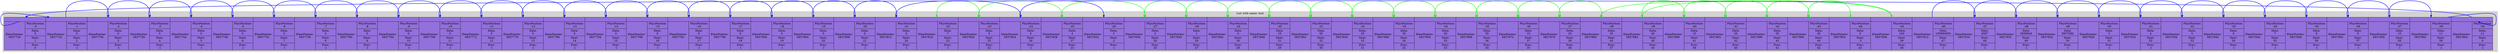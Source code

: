 digraph G{
subgraph clusterlist {
style=filled;
color=lightgrey;
rankdir=LR;
Model [shape=record,style="filled",fillcolor="mediumpurple",label="{{<0>} | {ElemPointer:\n5837728 | {PhysPosition\n:0 | Data:\n0 | Next:\n1 | Prev:\n0}}}| {{<1>} | {ElemPointer:\n5837732 | {PhysPosition\n:1 | Data:\n0 | Next:\n2 | Prev:\n-1}}}| {{<2>} | {ElemPointer:\n5837736 | {PhysPosition\n:2 | Data:\n0 | Next:\n3 | Prev:\n-1}}}| {{<3>} | {ElemPointer:\n5837740 | {PhysPosition\n:3 | Data:\n0 | Next:\n4 | Prev:\n-1}}}| {{<4>} | {ElemPointer:\n5837744 | {PhysPosition\n:4 | Data:\n0 | Next:\n5 | Prev:\n-1}}}| {{<5>} | {ElemPointer:\n5837748 | {PhysPosition\n:5 | Data:\n0 | Next:\n6 | Prev:\n-1}}}| {{<6>} | {ElemPointer:\n5837752 | {PhysPosition\n:6 | Data:\n0 | Next:\n7 | Prev:\n-1}}}| {{<7>} | {ElemPointer:\n5837756 | {PhysPosition\n:7 | Data:\n0 | Next:\n8 | Prev:\n-1}}}| {{<8>} | {ElemPointer:\n5837760 | {PhysPosition\n:8 | Data:\n0 | Next:\n9 | Prev:\n-1}}}| {{<9>} | {ElemPointer:\n5837764 | {PhysPosition\n:9 | Data:\n0 | Next:\n10 | Prev:\n-1}}}| {{<10>} | {ElemPointer:\n5837768 | {PhysPosition\n:10 | Data:\n0 | Next:\n11 | Prev:\n-1}}}| {{<11>} | {ElemPointer:\n5837772 | {PhysPosition\n:11 | Data:\n0 | Next:\n12 | Prev:\n-1}}}| {{<12>} | {ElemPointer:\n5837776 | {PhysPosition\n:12 | Data:\n0 | Next:\n13 | Prev:\n-1}}}| {{<13>} | {ElemPointer:\n5837780 | {PhysPosition\n:13 | Data:\n0 | Next:\n14 | Prev:\n-1}}}| {{<14>} | {ElemPointer:\n5837784 | {PhysPosition\n:14 | Data:\n0 | Next:\n15 | Prev:\n-1}}}| {{<15>} | {ElemPointer:\n5837788 | {PhysPosition\n:15 | Data:\n0 | Next:\n16 | Prev:\n-1}}}| {{<16>} | {ElemPointer:\n5837792 | {PhysPosition\n:16 | Data:\n0 | Next:\n17 | Prev:\n-1}}}| {{<17>} | {ElemPointer:\n5837796 | {PhysPosition\n:17 | Data:\n0 | Next:\n18 | Prev:\n-1}}}| {{<18>} | {ElemPointer:\n5837800 | {PhysPosition\n:18 | Data:\n0 | Next:\n19 | Prev:\n-1}}}| {{<19>} | {ElemPointer:\n5837804 | {PhysPosition\n:19 | Data:\n0 | Next:\n20 | Prev:\n-1}}}| {{<20>} | {ElemPointer:\n5837808 | {PhysPosition\n:20 | Data:\n0 | Next:\n21 | Prev:\n-1}}}| {{<21>} | {ElemPointer:\n5837812 | {PhysPosition\n:21 | Data:\n0 | Next:\n24 | Prev:\n-1}}}| {{<22>} | {ElemPointer:\n5837816 | {PhysPosition\n:22 | Data:\n7 | Next:\n23 | Prev:\n-1}}}| {{<23>} | {ElemPointer:\n5837820 | {PhysPosition\n:23 | Data:\n6 | Next:\n25 | Prev:\n22}}}| {{<24>} | {ElemPointer:\n5837824 | {PhysPosition\n:24 | Data:\n5 | Next:\n26 | Prev:\n-1}}}| {{<25>} | {ElemPointer:\n5837828 | {PhysPosition\n:25 | Data:\n4 | Next:\n27 | Prev:\n23}}}| {{<26>} | {ElemPointer:\n5837832 | {PhysPosition\n:26 | Data:\n3 | Next:\n-2 | Prev:\n-1}}}| {{<27>} | {ElemPointer:\n5837836 | {PhysPosition\n:27 | Data:\n2 | Next:\n28 | Prev:\n25}}}| {{<28>} | {ElemPointer:\n5837840 | {PhysPosition\n:28 | Data:\n1 | Next:\n29 | Prev:\n27}}}| {{<29>} | {ElemPointer:\n5837844 | {PhysPosition\n:29 | Data:\n0 | Next:\n30 | Prev:\n28}}}| {{<30>} | {ElemPointer:\n5837848 | {PhysPosition\n:30 | Data:\n10 | Next:\n31 | Prev:\n29}}}| {{<31>} | {ElemPointer:\n5837852 | {PhysPosition\n:31 | Data:\n50 | Next:\n32 | Prev:\n30}}}| {{<32>} | {ElemPointer:\n5837856 | {PhysPosition\n:32 | Data:\n20 | Next:\n33 | Prev:\n31}}}| {{<33>} | {ElemPointer:\n5837860 | {PhysPosition\n:33 | Data:\n30 | Next:\n34 | Prev:\n32}}}| {{<34>} | {ElemPointer:\n5837864 | {PhysPosition\n:34 | Data:\n40 | Next:\n35 | Prev:\n33}}}| {{<35>} | {ElemPointer:\n5837868 | {PhysPosition\n:35 | Data:\n50 | Next:\n36 | Prev:\n34}}}| {{<36>} | {ElemPointer:\n5837872 | {PhysPosition\n:36 | Data:\n10 | Next:\n37 | Prev:\n35}}}| {{<37>} | {ElemPointer:\n5837876 | {PhysPosition\n:37 | Data:\n20 | Next:\n38 | Prev:\n36}}}| {{<38>} | {ElemPointer:\n5837880 | {PhysPosition\n:38 | Data:\n30 | Next:\n45 | Prev:\n37}}}| {{<39>} | {ElemPointer:\n5837884 | {PhysPosition\n:39 | Data:\n40 | Next:\n40 | Prev:\n45}}}| {{<40>} | {ElemPointer:\n5837888 | {PhysPosition\n:40 | Data:\n10 | Next:\n41 | Prev:\n39}}}| {{<41>} | {ElemPointer:\n5837892 | {PhysPosition\n:41 | Data:\n20 | Next:\n42 | Prev:\n40}}}| {{<42>} | {ElemPointer:\n5837896 | {PhysPosition\n:42 | Data:\n30 | Next:\n43 | Prev:\n41}}}| {{<43>} | {ElemPointer:\n5837900 | {PhysPosition\n:43 | Data:\n40 | Next:\n44 | Prev:\n42}}}| {{<44>} | {ElemPointer:\n5837904 | {PhysPosition\n:44 | Data:\n0 | Next:\n-3 | Prev:\n43}}}| {{<45>} | {ElemPointer:\n5837908 | {PhysPosition\n:45 | Data:\n100 | Next:\n39 | Prev:\n38}}}| {{<46>} | {ElemPointer:\n5837912 | {PhysPosition\n:46 | Data:\n150994953 | Next:\n47 | Prev:\n-1}}}| {{<47>} | {ElemPointer:\n5837916 | {PhysPosition\n:47 | Data:\n4587 | Next:\n48 | Prev:\n-1}}}| {{<48>} | {ElemPointer:\n5837920 | {PhysPosition\n:48 | Data:\n5836944 | Next:\n49 | Prev:\n-1}}}| {{<49>} | {ElemPointer:\n5837924 | {PhysPosition\n:49 | Data:\n5837080 | Next:\n50 | Prev:\n-1}}}| {{<50>} | {ElemPointer:\n5837928 | {PhysPosition\n:50 | Data:\n3 | Next:\n51 | Prev:\n-1}}}| {{<51>} | {ElemPointer:\n5837932 | {PhysPosition\n:51 | Data:\n4 | Next:\n52 | Prev:\n-1}}}| {{<52>} | {ElemPointer:\n5837936 | {PhysPosition\n:52 | Data:\n5 | Next:\n53 | Prev:\n-1}}}| {{<53>} | {ElemPointer:\n5837940 | {PhysPosition\n:53 | Data:\n6 | Next:\n54 | Prev:\n-1}}}| {{<54>} | {ElemPointer:\n5837944 | {PhysPosition\n:54 | Data:\n7 | Next:\n55 | Prev:\n-1}}}| {{<55>} | {ElemPointer:\n5837948 | {PhysPosition\n:55 | Data:\n8 | Next:\n56 | Prev:\n-1}}}| {{<56>} | {ElemPointer:\n5837952 | {PhysPosition\n:56 | Data:\n9 | Next:\n57 | Prev:\n-1}}}| {{<57>} | {ElemPointer:\n5837956 | {PhysPosition\n:57 | Data:\n10 | Next:\n58 | Prev:\n-1}}}| {{<58>} | {ElemPointer:\n5837960 | {PhysPosition\n:58 | Data:\n11 | Next:\n59 | Prev:\n-1}}}| {{<59>} | {ElemPointer:\n5837964 | {PhysPosition\n:59 | Data:\n12 | Next:\n0 | Prev:\n-1}}}"];
Model:<22>->Model:<23>[color="green";style="bold";dir="both"];
Model:<23>->Model:<25>[color="green";style="bold";dir="both"];
Model:<25>->Model:<27>[color="green";style="bold";dir="both"];
Model:<27>->Model:<28>[color="green";style="bold";dir="both"];
Model:<28>->Model:<29>[color="green";style="bold";dir="both"];
Model:<29>->Model:<30>[color="green";style="bold";dir="both"];
Model:<30>->Model:<31>[color="green";style="bold";dir="both"];
Model:<31>->Model:<32>[color="green";style="bold";dir="both"];
Model:<32>->Model:<33>[color="green";style="bold";dir="both"];
Model:<33>->Model:<34>[color="green";style="bold";dir="both"];
Model:<34>->Model:<35>[color="green";style="bold";dir="both"];
Model:<35>->Model:<36>[color="green";style="bold";dir="both"];
Model:<36>->Model:<37>[color="green";style="bold";dir="both"];
Model:<37>->Model:<38>[color="green";style="bold";dir="both"];
Model:<38>->Model:<45>[color="green";style="bold";dir="both"];
Model:<45>->Model:<39>[color="green";style="bold";dir="both"];
Model:<39>->Model:<40>[color="green";style="bold";dir="both"];
Model:<40>->Model:<41>[color="green";style="bold";dir="both"];
Model:<41>->Model:<42>[color="green";style="bold";dir="both"];
Model:<42>->Model:<43>[color="green";style="bold";dir="both"];
Model:<43>->Model:<44>[color="green";style="bold";dir="both"];
Model:<46>->Model:<47>[color="blue";style="bold"];
Model:<47>->Model:<48>[color="blue";style="bold"];
Model:<48>->Model:<49>[color="blue";style="bold"];
Model:<49>->Model:<50>[color="blue";style="bold"];
Model:<50>->Model:<51>[color="blue";style="bold"];
Model:<51>->Model:<52>[color="blue";style="bold"];
Model:<52>->Model:<53>[color="blue";style="bold"];
Model:<53>->Model:<54>[color="blue";style="bold"];
Model:<54>->Model:<55>[color="blue";style="bold"];
Model:<55>->Model:<56>[color="blue";style="bold"];
Model:<56>->Model:<57>[color="blue";style="bold"];
Model:<57>->Model:<58>[color="blue";style="bold"];
Model:<58>->Model:<59>[color="blue";style="bold"];
Model:<59>->Model:<0>[color="blue";style="bold"];
Model:<0>->Model:<1>[color="blue";style="bold"];
Model:<1>->Model:<2>[color="blue";style="bold"];
Model:<2>->Model:<3>[color="blue";style="bold"];
Model:<3>->Model:<4>[color="blue";style="bold"];
Model:<4>->Model:<5>[color="blue";style="bold"];
Model:<5>->Model:<6>[color="blue";style="bold"];
Model:<6>->Model:<7>[color="blue";style="bold"];
Model:<7>->Model:<8>[color="blue";style="bold"];
Model:<8>->Model:<9>[color="blue";style="bold"];
Model:<9>->Model:<10>[color="blue";style="bold"];
Model:<10>->Model:<11>[color="blue";style="bold"];
Model:<11>->Model:<12>[color="blue";style="bold"];
Model:<12>->Model:<13>[color="blue";style="bold"];
Model:<13>->Model:<14>[color="blue";style="bold"];
Model:<14>->Model:<15>[color="blue";style="bold"];
Model:<15>->Model:<16>[color="blue";style="bold"];
Model:<16>->Model:<17>[color="blue";style="bold"];
Model:<17>->Model:<18>[color="blue";style="bold"];
Model:<18>->Model:<19>[color="blue";style="bold"];
Model:<19>->Model:<20>[color="blue";style="bold"];
Model:<20>->Model:<21>[color="blue";style="bold"];
Model:<21>->Model:<24>[color="blue";style="bold"];
Model:<24>->Model:<26>[color="blue";style="bold"];
label = "List with name: test"}
}
